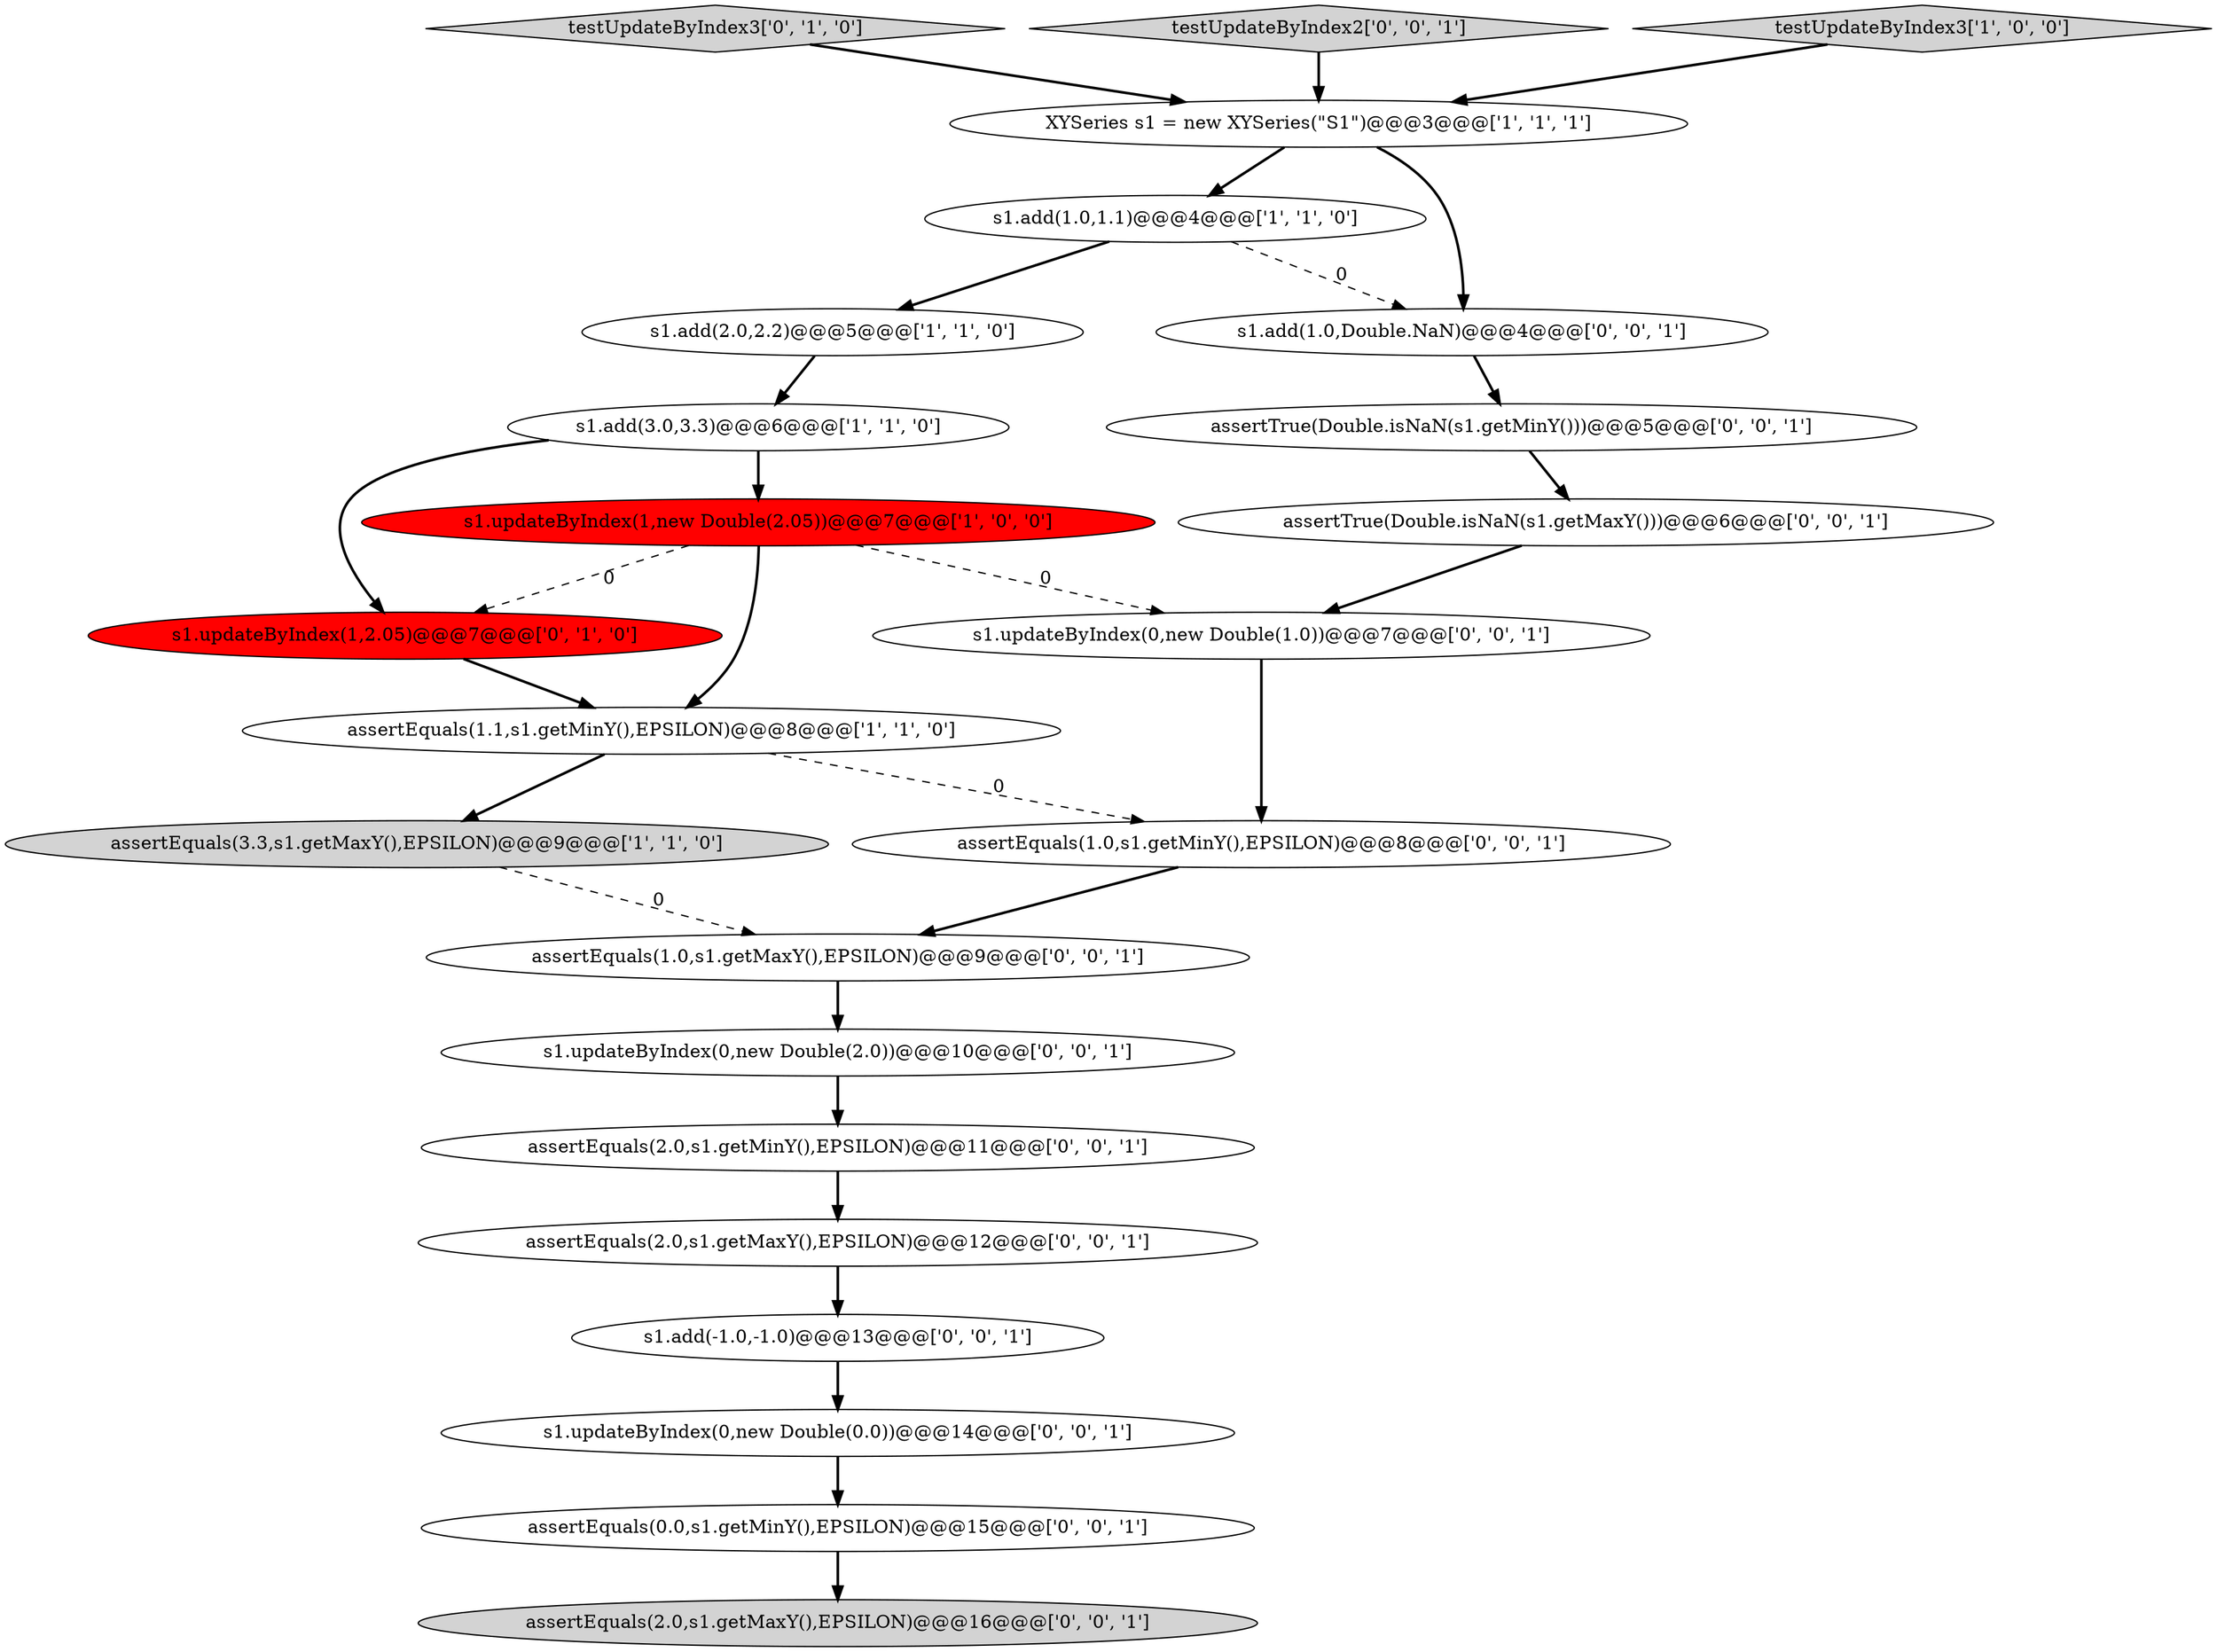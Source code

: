 digraph {
16 [style = filled, label = "s1.add(1.0,Double.NaN)@@@4@@@['0', '0', '1']", fillcolor = white, shape = ellipse image = "AAA0AAABBB3BBB"];
13 [style = filled, label = "assertTrue(Double.isNaN(s1.getMinY()))@@@5@@@['0', '0', '1']", fillcolor = white, shape = ellipse image = "AAA0AAABBB3BBB"];
2 [style = filled, label = "assertEquals(3.3,s1.getMaxY(),EPSILON)@@@9@@@['1', '1', '0']", fillcolor = lightgray, shape = ellipse image = "AAA0AAABBB1BBB"];
6 [style = filled, label = "s1.updateByIndex(1,new Double(2.05))@@@7@@@['1', '0', '0']", fillcolor = red, shape = ellipse image = "AAA1AAABBB1BBB"];
19 [style = filled, label = "s1.updateByIndex(0,new Double(0.0))@@@14@@@['0', '0', '1']", fillcolor = white, shape = ellipse image = "AAA0AAABBB3BBB"];
21 [style = filled, label = "assertEquals(0.0,s1.getMinY(),EPSILON)@@@15@@@['0', '0', '1']", fillcolor = white, shape = ellipse image = "AAA0AAABBB3BBB"];
10 [style = filled, label = "assertEquals(1.0,s1.getMinY(),EPSILON)@@@8@@@['0', '0', '1']", fillcolor = white, shape = ellipse image = "AAA0AAABBB3BBB"];
12 [style = filled, label = "assertEquals(2.0,s1.getMinY(),EPSILON)@@@11@@@['0', '0', '1']", fillcolor = white, shape = ellipse image = "AAA0AAABBB3BBB"];
8 [style = filled, label = "s1.updateByIndex(1,2.05)@@@7@@@['0', '1', '0']", fillcolor = red, shape = ellipse image = "AAA1AAABBB2BBB"];
23 [style = filled, label = "assertEquals(2.0,s1.getMaxY(),EPSILON)@@@12@@@['0', '0', '1']", fillcolor = white, shape = ellipse image = "AAA0AAABBB3BBB"];
14 [style = filled, label = "assertTrue(Double.isNaN(s1.getMaxY()))@@@6@@@['0', '0', '1']", fillcolor = white, shape = ellipse image = "AAA0AAABBB3BBB"];
9 [style = filled, label = "testUpdateByIndex3['0', '1', '0']", fillcolor = lightgray, shape = diamond image = "AAA0AAABBB2BBB"];
5 [style = filled, label = "s1.add(2.0,2.2)@@@5@@@['1', '1', '0']", fillcolor = white, shape = ellipse image = "AAA0AAABBB1BBB"];
3 [style = filled, label = "s1.add(1.0,1.1)@@@4@@@['1', '1', '0']", fillcolor = white, shape = ellipse image = "AAA0AAABBB1BBB"];
17 [style = filled, label = "s1.updateByIndex(0,new Double(1.0))@@@7@@@['0', '0', '1']", fillcolor = white, shape = ellipse image = "AAA0AAABBB3BBB"];
7 [style = filled, label = "assertEquals(1.1,s1.getMinY(),EPSILON)@@@8@@@['1', '1', '0']", fillcolor = white, shape = ellipse image = "AAA0AAABBB1BBB"];
15 [style = filled, label = "assertEquals(2.0,s1.getMaxY(),EPSILON)@@@16@@@['0', '0', '1']", fillcolor = lightgray, shape = ellipse image = "AAA0AAABBB3BBB"];
22 [style = filled, label = "assertEquals(1.0,s1.getMaxY(),EPSILON)@@@9@@@['0', '0', '1']", fillcolor = white, shape = ellipse image = "AAA0AAABBB3BBB"];
0 [style = filled, label = "s1.add(3.0,3.3)@@@6@@@['1', '1', '0']", fillcolor = white, shape = ellipse image = "AAA0AAABBB1BBB"];
11 [style = filled, label = "testUpdateByIndex2['0', '0', '1']", fillcolor = lightgray, shape = diamond image = "AAA0AAABBB3BBB"];
18 [style = filled, label = "s1.add(-1.0,-1.0)@@@13@@@['0', '0', '1']", fillcolor = white, shape = ellipse image = "AAA0AAABBB3BBB"];
4 [style = filled, label = "testUpdateByIndex3['1', '0', '0']", fillcolor = lightgray, shape = diamond image = "AAA0AAABBB1BBB"];
20 [style = filled, label = "s1.updateByIndex(0,new Double(2.0))@@@10@@@['0', '0', '1']", fillcolor = white, shape = ellipse image = "AAA0AAABBB3BBB"];
1 [style = filled, label = "XYSeries s1 = new XYSeries(\"S1\")@@@3@@@['1', '1', '1']", fillcolor = white, shape = ellipse image = "AAA0AAABBB1BBB"];
10->22 [style = bold, label=""];
17->10 [style = bold, label=""];
16->13 [style = bold, label=""];
6->8 [style = dashed, label="0"];
0->6 [style = bold, label=""];
11->1 [style = bold, label=""];
21->15 [style = bold, label=""];
1->3 [style = bold, label=""];
18->19 [style = bold, label=""];
14->17 [style = bold, label=""];
6->17 [style = dashed, label="0"];
8->7 [style = bold, label=""];
3->5 [style = bold, label=""];
5->0 [style = bold, label=""];
22->20 [style = bold, label=""];
1->16 [style = bold, label=""];
7->2 [style = bold, label=""];
20->12 [style = bold, label=""];
0->8 [style = bold, label=""];
7->10 [style = dashed, label="0"];
4->1 [style = bold, label=""];
12->23 [style = bold, label=""];
6->7 [style = bold, label=""];
9->1 [style = bold, label=""];
2->22 [style = dashed, label="0"];
13->14 [style = bold, label=""];
23->18 [style = bold, label=""];
3->16 [style = dashed, label="0"];
19->21 [style = bold, label=""];
}
